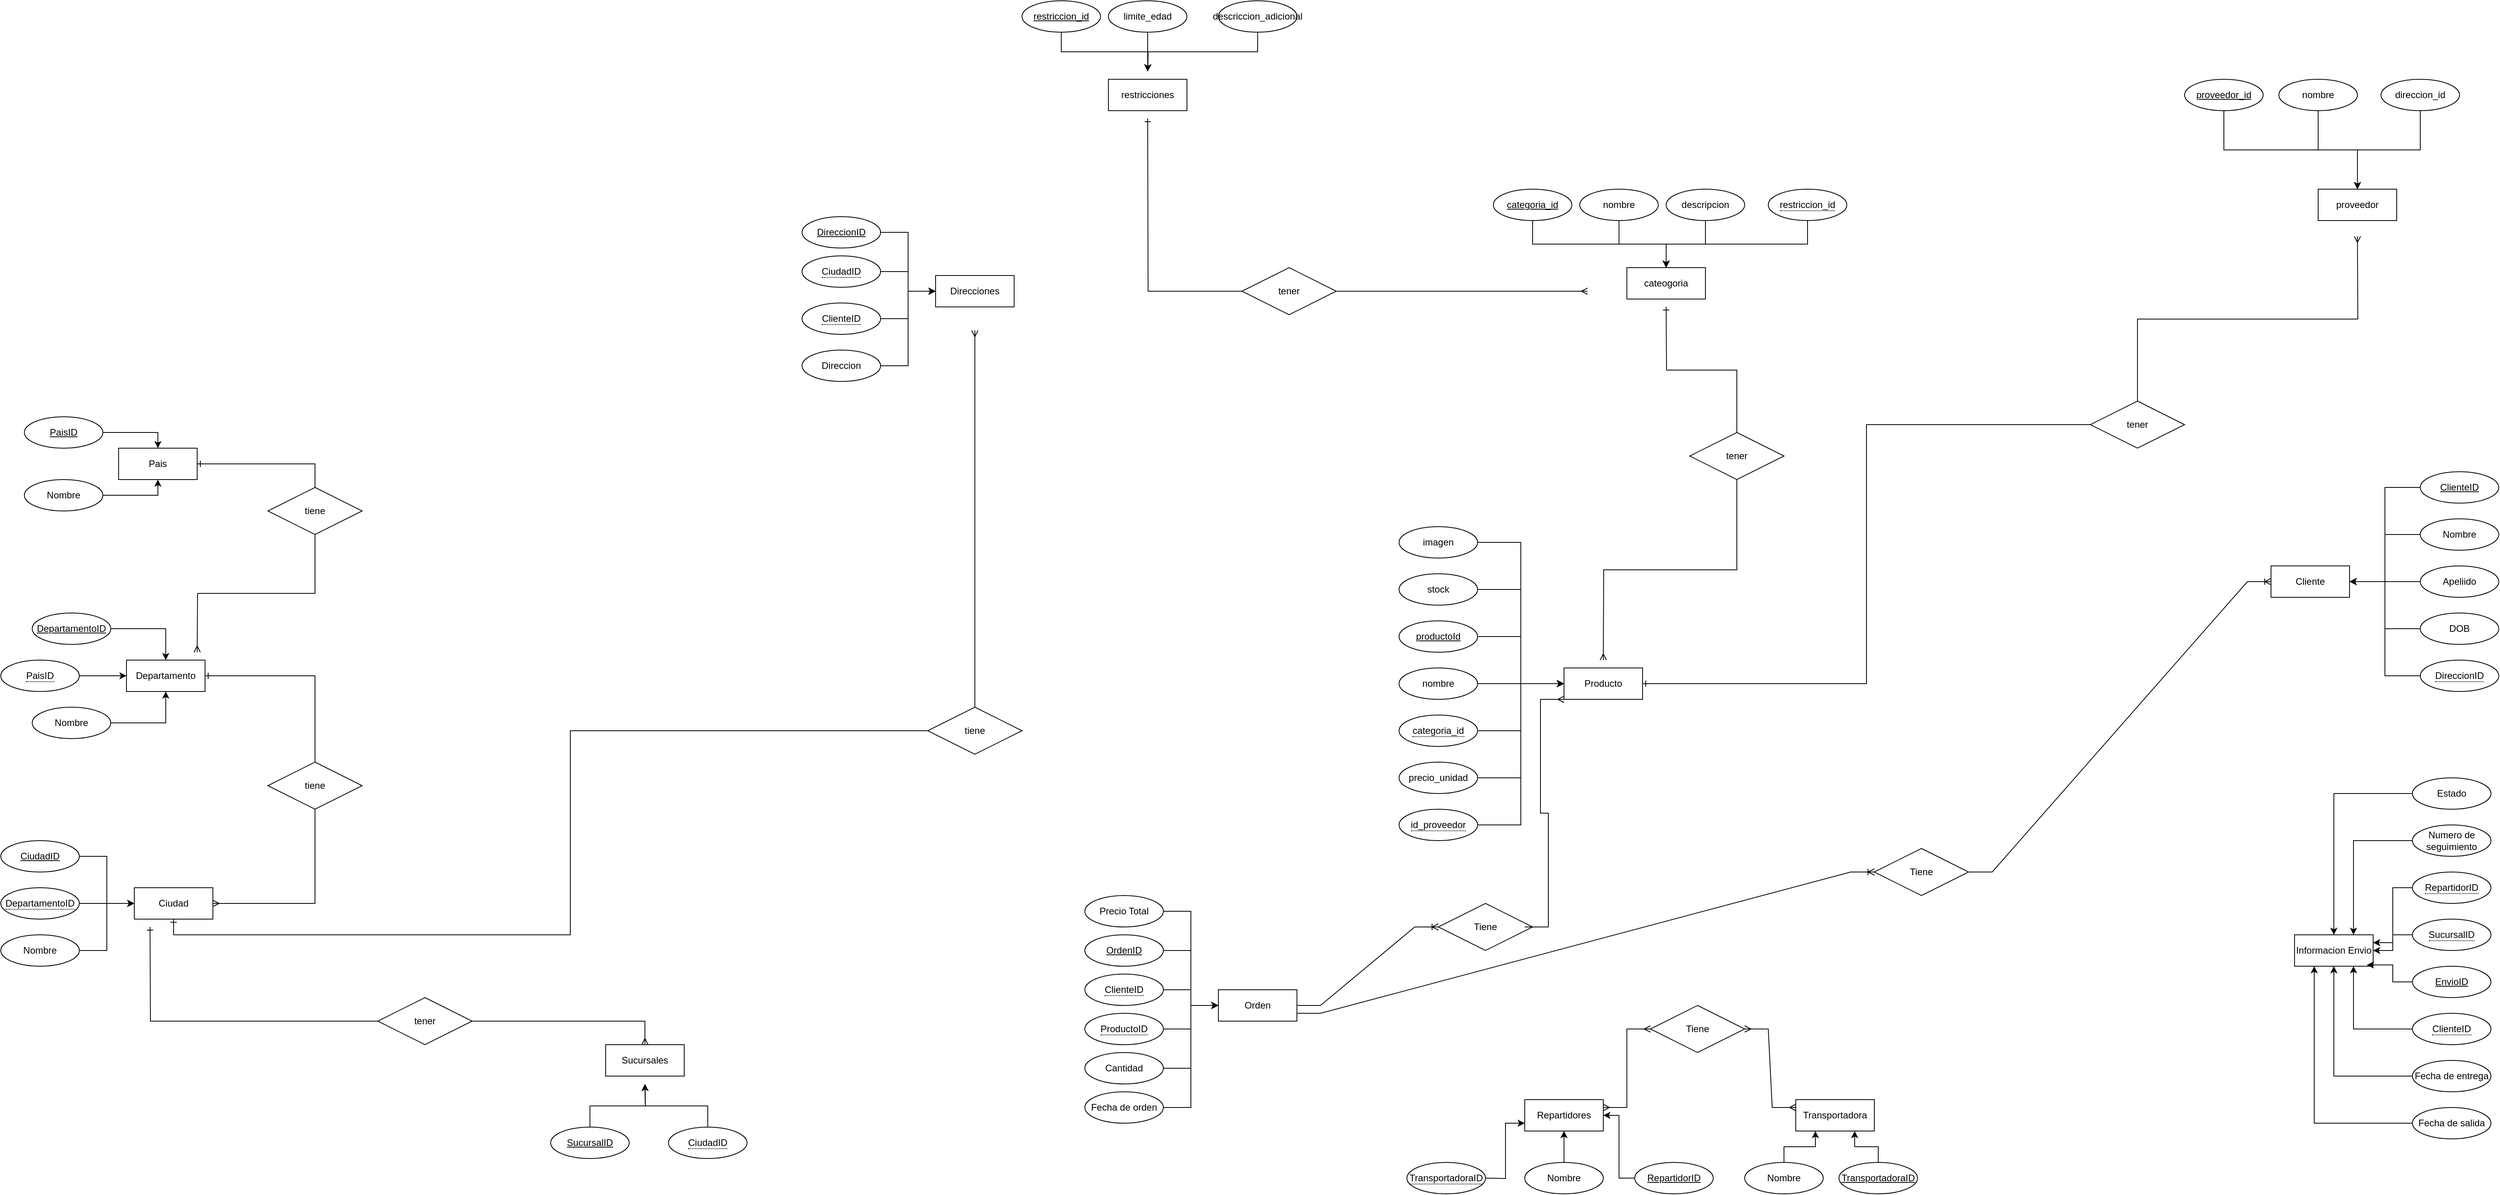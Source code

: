 <mxfile version="24.2.2" type="github">
  <diagram id="R2lEEEUBdFMjLlhIrx00" name="Page-1">
    <mxGraphModel dx="4554" dy="2238" grid="1" gridSize="10" guides="1" tooltips="1" connect="1" arrows="1" fold="1" page="1" pageScale="1" pageWidth="850" pageHeight="1100" math="0" shadow="0" extFonts="Permanent Marker^https://fonts.googleapis.com/css?family=Permanent+Marker">
      <root>
        <mxCell id="0" />
        <mxCell id="1" parent="0" />
        <mxCell id="7TCsUlY0UWKUgK5hBim2-1" value="Producto" style="whiteSpace=wrap;html=1;align=center;" parent="1" vertex="1">
          <mxGeometry x="-70" y="310" width="100" height="40" as="geometry" />
        </mxCell>
        <mxCell id="7TCsUlY0UWKUgK5hBim2-13" style="edgeStyle=orthogonalEdgeStyle;rounded=0;orthogonalLoop=1;jettySize=auto;html=1;exitX=1;exitY=0.5;exitDx=0;exitDy=0;entryX=0;entryY=0.5;entryDx=0;entryDy=0;" parent="1" source="7TCsUlY0UWKUgK5hBim2-2" target="7TCsUlY0UWKUgK5hBim2-1" edge="1">
          <mxGeometry relative="1" as="geometry" />
        </mxCell>
        <mxCell id="V_IZpNN2CZy9b4twtYZi-1" value="Cliente" style="whiteSpace=wrap;html=1;align=center;" parent="1" vertex="1">
          <mxGeometry x="830" y="180" width="100" height="40" as="geometry" />
        </mxCell>
        <mxCell id="7TCsUlY0UWKUgK5hBim2-2" value="productoId" style="ellipse;whiteSpace=wrap;html=1;align=center;fontStyle=4;" parent="1" vertex="1">
          <mxGeometry x="-280" y="250" width="100" height="40" as="geometry" />
        </mxCell>
        <mxCell id="7TCsUlY0UWKUgK5hBim2-97" style="edgeStyle=orthogonalEdgeStyle;rounded=0;orthogonalLoop=1;jettySize=auto;html=1;exitX=0;exitY=0.5;exitDx=0;exitDy=0;entryX=1;entryY=0.5;entryDx=0;entryDy=0;" edge="1" parent="1" source="V_IZpNN2CZy9b4twtYZi-2" target="V_IZpNN2CZy9b4twtYZi-1">
          <mxGeometry relative="1" as="geometry" />
        </mxCell>
        <mxCell id="V_IZpNN2CZy9b4twtYZi-2" value="ClienteID" style="ellipse;whiteSpace=wrap;html=1;align=center;fontStyle=4;" parent="1" vertex="1">
          <mxGeometry x="1020" y="60" width="100" height="40" as="geometry" />
        </mxCell>
        <mxCell id="7TCsUlY0UWKUgK5hBim2-12" style="edgeStyle=orthogonalEdgeStyle;rounded=0;orthogonalLoop=1;jettySize=auto;html=1;exitX=1;exitY=0.5;exitDx=0;exitDy=0;entryX=0;entryY=0.5;entryDx=0;entryDy=0;" parent="1" source="7TCsUlY0UWKUgK5hBim2-3" target="7TCsUlY0UWKUgK5hBim2-1" edge="1">
          <mxGeometry relative="1" as="geometry" />
        </mxCell>
        <mxCell id="7TCsUlY0UWKUgK5hBim2-98" style="edgeStyle=orthogonalEdgeStyle;rounded=0;orthogonalLoop=1;jettySize=auto;html=1;exitX=0;exitY=0.5;exitDx=0;exitDy=0;entryX=1;entryY=0.5;entryDx=0;entryDy=0;" edge="1" parent="1" source="V_IZpNN2CZy9b4twtYZi-3" target="V_IZpNN2CZy9b4twtYZi-1">
          <mxGeometry relative="1" as="geometry" />
        </mxCell>
        <mxCell id="V_IZpNN2CZy9b4twtYZi-3" value="Nombre" style="ellipse;whiteSpace=wrap;html=1;align=center;" parent="1" vertex="1">
          <mxGeometry x="1020" y="120" width="100" height="40" as="geometry" />
        </mxCell>
        <mxCell id="7TCsUlY0UWKUgK5hBim2-3" value="nombre" style="ellipse;whiteSpace=wrap;html=1;align=center;" parent="1" vertex="1">
          <mxGeometry x="-280" y="310" width="100" height="40" as="geometry" />
        </mxCell>
        <mxCell id="7TCsUlY0UWKUgK5hBim2-99" style="edgeStyle=orthogonalEdgeStyle;rounded=0;orthogonalLoop=1;jettySize=auto;html=1;exitX=0;exitY=0.5;exitDx=0;exitDy=0;entryX=1;entryY=0.5;entryDx=0;entryDy=0;" edge="1" parent="1" source="V_IZpNN2CZy9b4twtYZi-4" target="V_IZpNN2CZy9b4twtYZi-1">
          <mxGeometry relative="1" as="geometry" />
        </mxCell>
        <mxCell id="V_IZpNN2CZy9b4twtYZi-4" value="Apeliido" style="ellipse;whiteSpace=wrap;html=1;align=center;" parent="1" vertex="1">
          <mxGeometry x="1020" y="180" width="100" height="40" as="geometry" />
        </mxCell>
        <mxCell id="7TCsUlY0UWKUgK5hBim2-14" style="edgeStyle=orthogonalEdgeStyle;rounded=0;orthogonalLoop=1;jettySize=auto;html=1;exitX=1;exitY=0.5;exitDx=0;exitDy=0;entryX=0;entryY=0.5;entryDx=0;entryDy=0;" parent="1" source="7TCsUlY0UWKUgK5hBim2-4" target="7TCsUlY0UWKUgK5hBim2-1" edge="1">
          <mxGeometry relative="1" as="geometry" />
        </mxCell>
        <mxCell id="7TCsUlY0UWKUgK5hBim2-100" style="edgeStyle=orthogonalEdgeStyle;rounded=0;orthogonalLoop=1;jettySize=auto;html=1;exitX=0;exitY=0.5;exitDx=0;exitDy=0;entryX=1;entryY=0.5;entryDx=0;entryDy=0;" edge="1" parent="1" source="V_IZpNN2CZy9b4twtYZi-5" target="V_IZpNN2CZy9b4twtYZi-1">
          <mxGeometry relative="1" as="geometry" />
        </mxCell>
        <mxCell id="V_IZpNN2CZy9b4twtYZi-5" value="DOB" style="ellipse;whiteSpace=wrap;html=1;align=center;" parent="1" vertex="1">
          <mxGeometry x="1020" y="240" width="100" height="40" as="geometry" />
        </mxCell>
        <mxCell id="7TCsUlY0UWKUgK5hBim2-4" value="stock" style="ellipse;whiteSpace=wrap;html=1;align=center;" parent="1" vertex="1">
          <mxGeometry x="-280" y="190" width="100" height="40" as="geometry" />
        </mxCell>
        <mxCell id="7TCsUlY0UWKUgK5hBim2-101" style="edgeStyle=orthogonalEdgeStyle;rounded=0;orthogonalLoop=1;jettySize=auto;html=1;exitX=0;exitY=0.5;exitDx=0;exitDy=0;entryX=1;entryY=0.5;entryDx=0;entryDy=0;" edge="1" parent="1" source="V_IZpNN2CZy9b4twtYZi-7" target="V_IZpNN2CZy9b4twtYZi-1">
          <mxGeometry relative="1" as="geometry" />
        </mxCell>
        <mxCell id="V_IZpNN2CZy9b4twtYZi-7" value="&lt;span style=&quot;border-bottom: 1px dotted&quot;&gt;DireccionID&lt;/span&gt;" style="ellipse;whiteSpace=wrap;html=1;align=center;" parent="1" vertex="1">
          <mxGeometry x="1020" y="300" width="100" height="40" as="geometry" />
        </mxCell>
        <mxCell id="7TCsUlY0UWKUgK5hBim2-15" style="edgeStyle=orthogonalEdgeStyle;rounded=0;orthogonalLoop=1;jettySize=auto;html=1;exitX=1;exitY=0.5;exitDx=0;exitDy=0;entryX=0;entryY=0.5;entryDx=0;entryDy=0;" parent="1" source="7TCsUlY0UWKUgK5hBim2-5" target="7TCsUlY0UWKUgK5hBim2-1" edge="1">
          <mxGeometry relative="1" as="geometry" />
        </mxCell>
        <mxCell id="7TCsUlY0UWKUgK5hBim2-5" value="imagen" style="ellipse;whiteSpace=wrap;html=1;align=center;" parent="1" vertex="1">
          <mxGeometry x="-280" y="130" width="100" height="40" as="geometry" />
        </mxCell>
        <mxCell id="7TCsUlY0UWKUgK5hBim2-11" style="edgeStyle=orthogonalEdgeStyle;rounded=0;orthogonalLoop=1;jettySize=auto;html=1;exitX=1;exitY=0.5;exitDx=0;exitDy=0;entryX=0;entryY=0.5;entryDx=0;entryDy=0;" parent="1" source="7TCsUlY0UWKUgK5hBim2-6" target="7TCsUlY0UWKUgK5hBim2-1" edge="1">
          <mxGeometry relative="1" as="geometry" />
        </mxCell>
        <mxCell id="7TCsUlY0UWKUgK5hBim2-6" value="&lt;span style=&quot;border-bottom: 1px dotted&quot;&gt;categoria_id&lt;/span&gt;" style="ellipse;whiteSpace=wrap;html=1;align=center;" parent="1" vertex="1">
          <mxGeometry x="-280" y="370" width="100" height="40" as="geometry" />
        </mxCell>
        <mxCell id="7TCsUlY0UWKUgK5hBim2-10" style="edgeStyle=orthogonalEdgeStyle;rounded=0;orthogonalLoop=1;jettySize=auto;html=1;exitX=1;exitY=0.5;exitDx=0;exitDy=0;entryX=0;entryY=0.5;entryDx=0;entryDy=0;" parent="1" source="7TCsUlY0UWKUgK5hBim2-7" target="7TCsUlY0UWKUgK5hBim2-1" edge="1">
          <mxGeometry relative="1" as="geometry" />
        </mxCell>
        <mxCell id="7TCsUlY0UWKUgK5hBim2-7" value="precio_unidad" style="ellipse;whiteSpace=wrap;html=1;align=center;" parent="1" vertex="1">
          <mxGeometry x="-280" y="430" width="100" height="40" as="geometry" />
        </mxCell>
        <mxCell id="7TCsUlY0UWKUgK5hBim2-9" style="edgeStyle=orthogonalEdgeStyle;rounded=0;orthogonalLoop=1;jettySize=auto;html=1;exitX=1;exitY=0.5;exitDx=0;exitDy=0;entryX=0;entryY=0.5;entryDx=0;entryDy=0;" parent="1" source="7TCsUlY0UWKUgK5hBim2-8" target="7TCsUlY0UWKUgK5hBim2-1" edge="1">
          <mxGeometry relative="1" as="geometry" />
        </mxCell>
        <mxCell id="7TCsUlY0UWKUgK5hBim2-8" value="&lt;span style=&quot;border-bottom: 1px dotted&quot;&gt;id_proveedor&lt;/span&gt;" style="ellipse;whiteSpace=wrap;html=1;align=center;" parent="1" vertex="1">
          <mxGeometry x="-280" y="490" width="100" height="40" as="geometry" />
        </mxCell>
        <mxCell id="7TCsUlY0UWKUgK5hBim2-16" value="cateogoria" style="whiteSpace=wrap;html=1;align=center;" parent="1" vertex="1">
          <mxGeometry x="10" y="-200" width="100" height="40" as="geometry" />
        </mxCell>
        <mxCell id="7TCsUlY0UWKUgK5hBim2-27" style="edgeStyle=orthogonalEdgeStyle;rounded=0;orthogonalLoop=1;jettySize=auto;html=1;exitX=0.5;exitY=1;exitDx=0;exitDy=0;entryX=0.5;entryY=0;entryDx=0;entryDy=0;" parent="1" source="7TCsUlY0UWKUgK5hBim2-18" target="7TCsUlY0UWKUgK5hBim2-16" edge="1">
          <mxGeometry relative="1" as="geometry" />
        </mxCell>
        <mxCell id="7TCsUlY0UWKUgK5hBim2-18" value="nombre" style="ellipse;whiteSpace=wrap;html=1;align=center;" parent="1" vertex="1">
          <mxGeometry x="-50" y="-300" width="100" height="40" as="geometry" />
        </mxCell>
        <mxCell id="7TCsUlY0UWKUgK5hBim2-28" style="edgeStyle=orthogonalEdgeStyle;rounded=0;orthogonalLoop=1;jettySize=auto;html=1;exitX=0.5;exitY=1;exitDx=0;exitDy=0;entryX=0.5;entryY=0;entryDx=0;entryDy=0;" parent="1" source="7TCsUlY0UWKUgK5hBim2-19" target="7TCsUlY0UWKUgK5hBim2-16" edge="1">
          <mxGeometry relative="1" as="geometry" />
        </mxCell>
        <mxCell id="7TCsUlY0UWKUgK5hBim2-19" value="categoria_id" style="ellipse;whiteSpace=wrap;html=1;align=center;fontStyle=4;" parent="1" vertex="1">
          <mxGeometry x="-160" y="-300" width="100" height="40" as="geometry" />
        </mxCell>
        <mxCell id="7TCsUlY0UWKUgK5hBim2-26" style="edgeStyle=orthogonalEdgeStyle;rounded=0;orthogonalLoop=1;jettySize=auto;html=1;exitX=0.5;exitY=1;exitDx=0;exitDy=0;entryX=0.5;entryY=0;entryDx=0;entryDy=0;" parent="1" source="7TCsUlY0UWKUgK5hBim2-21" target="7TCsUlY0UWKUgK5hBim2-16" edge="1">
          <mxGeometry relative="1" as="geometry" />
        </mxCell>
        <mxCell id="7TCsUlY0UWKUgK5hBim2-21" value="descripcion" style="ellipse;whiteSpace=wrap;html=1;align=center;" parent="1" vertex="1">
          <mxGeometry x="60" y="-300" width="100" height="40" as="geometry" />
        </mxCell>
        <mxCell id="7TCsUlY0UWKUgK5hBim2-25" style="edgeStyle=orthogonalEdgeStyle;rounded=0;orthogonalLoop=1;jettySize=auto;html=1;exitX=0.5;exitY=1;exitDx=0;exitDy=0;entryX=0.5;entryY=0;entryDx=0;entryDy=0;" parent="1" source="7TCsUlY0UWKUgK5hBim2-24" target="7TCsUlY0UWKUgK5hBim2-16" edge="1">
          <mxGeometry relative="1" as="geometry" />
        </mxCell>
        <mxCell id="7TCsUlY0UWKUgK5hBim2-24" value="&lt;span style=&quot;border-bottom: 1px dotted&quot;&gt;restriccion_id&lt;/span&gt;" style="ellipse;whiteSpace=wrap;html=1;align=center;" parent="1" vertex="1">
          <mxGeometry x="190" y="-300" width="100" height="40" as="geometry" />
        </mxCell>
        <mxCell id="7TCsUlY0UWKUgK5hBim2-30" style="edgeStyle=orthogonalEdgeStyle;rounded=0;orthogonalLoop=1;jettySize=auto;html=1;exitX=0.5;exitY=1;exitDx=0;exitDy=0;endArrow=ERmany;endFill=0;" parent="1" source="7TCsUlY0UWKUgK5hBim2-29" edge="1">
          <mxGeometry relative="1" as="geometry">
            <mxPoint x="-20" y="300" as="targetPoint" />
          </mxGeometry>
        </mxCell>
        <mxCell id="7TCsUlY0UWKUgK5hBim2-31" style="edgeStyle=orthogonalEdgeStyle;rounded=0;orthogonalLoop=1;jettySize=auto;html=1;exitX=0.5;exitY=0;exitDx=0;exitDy=0;endArrow=ERone;endFill=0;" parent="1" source="7TCsUlY0UWKUgK5hBim2-29" edge="1">
          <mxGeometry relative="1" as="geometry">
            <mxPoint x="60" y="-150" as="targetPoint" />
          </mxGeometry>
        </mxCell>
        <mxCell id="7TCsUlY0UWKUgK5hBim2-29" value="tener" style="shape=rhombus;perimeter=rhombusPerimeter;whiteSpace=wrap;html=1;align=center;" parent="1" vertex="1">
          <mxGeometry x="90" y="10" width="120" height="60" as="geometry" />
        </mxCell>
        <mxCell id="f4wOuDZP4i-04FLXdV7_-1" value="Informacion Envio" style="whiteSpace=wrap;html=1;align=center;" parent="1" vertex="1">
          <mxGeometry x="860" y="650" width="100" height="40" as="geometry" />
        </mxCell>
        <mxCell id="f4wOuDZP4i-04FLXdV7_-2" value="EnvioID" style="ellipse;whiteSpace=wrap;html=1;align=center;fontStyle=4;" parent="1" vertex="1">
          <mxGeometry x="1010" y="690" width="100" height="40" as="geometry" />
        </mxCell>
        <mxCell id="HOgN10SsS_zhc4yn9moy-32" style="edgeStyle=orthogonalEdgeStyle;rounded=0;orthogonalLoop=1;jettySize=auto;html=1;entryX=0.5;entryY=1;entryDx=0;entryDy=0;" parent="1" source="f4wOuDZP4i-04FLXdV7_-5" target="f4wOuDZP4i-04FLXdV7_-1" edge="1">
          <mxGeometry relative="1" as="geometry">
            <mxPoint x="910" y="700" as="targetPoint" />
          </mxGeometry>
        </mxCell>
        <mxCell id="f4wOuDZP4i-04FLXdV7_-5" value="Fecha de entrega" style="ellipse;whiteSpace=wrap;html=1;align=center;" parent="1" vertex="1">
          <mxGeometry x="1010" y="810" width="100" height="40" as="geometry" />
        </mxCell>
        <mxCell id="HOgN10SsS_zhc4yn9moy-29" style="edgeStyle=orthogonalEdgeStyle;rounded=0;orthogonalLoop=1;jettySize=auto;html=1;" parent="1" source="f4wOuDZP4i-04FLXdV7_-6" target="f4wOuDZP4i-04FLXdV7_-1" edge="1">
          <mxGeometry relative="1" as="geometry" />
        </mxCell>
        <mxCell id="f4wOuDZP4i-04FLXdV7_-6" value="&lt;span style=&quot;border-bottom: 1px dotted&quot;&gt;SucursalID&lt;/span&gt;" style="ellipse;whiteSpace=wrap;html=1;align=center;" parent="1" vertex="1">
          <mxGeometry x="1010" y="630" width="100" height="40" as="geometry" />
        </mxCell>
        <mxCell id="HOgN10SsS_zhc4yn9moy-28" style="edgeStyle=orthogonalEdgeStyle;rounded=0;orthogonalLoop=1;jettySize=auto;html=1;entryX=1;entryY=0.25;entryDx=0;entryDy=0;" parent="1" source="f4wOuDZP4i-04FLXdV7_-7" target="f4wOuDZP4i-04FLXdV7_-1" edge="1">
          <mxGeometry relative="1" as="geometry" />
        </mxCell>
        <mxCell id="f4wOuDZP4i-04FLXdV7_-7" value="&lt;span style=&quot;border-bottom: 1px dotted&quot;&gt;RepartidorID&lt;/span&gt;" style="ellipse;whiteSpace=wrap;html=1;align=center;" parent="1" vertex="1">
          <mxGeometry x="1010" y="570" width="100" height="40" as="geometry" />
        </mxCell>
        <mxCell id="HOgN10SsS_zhc4yn9moy-31" style="edgeStyle=orthogonalEdgeStyle;rounded=0;orthogonalLoop=1;jettySize=auto;html=1;entryX=0.75;entryY=1;entryDx=0;entryDy=0;" parent="1" source="f4wOuDZP4i-04FLXdV7_-8" target="f4wOuDZP4i-04FLXdV7_-1" edge="1">
          <mxGeometry relative="1" as="geometry">
            <mxPoint x="930" y="710" as="targetPoint" />
          </mxGeometry>
        </mxCell>
        <mxCell id="f4wOuDZP4i-04FLXdV7_-8" value="&lt;span style=&quot;border-bottom: 1px dotted&quot;&gt;ClienteID&lt;/span&gt;" style="ellipse;whiteSpace=wrap;html=1;align=center;" parent="1" vertex="1">
          <mxGeometry x="1010" y="750" width="100" height="40" as="geometry" />
        </mxCell>
        <mxCell id="HOgN10SsS_zhc4yn9moy-33" style="edgeStyle=orthogonalEdgeStyle;rounded=0;orthogonalLoop=1;jettySize=auto;html=1;entryX=0.25;entryY=1;entryDx=0;entryDy=0;" parent="1" source="f4wOuDZP4i-04FLXdV7_-9" target="f4wOuDZP4i-04FLXdV7_-1" edge="1">
          <mxGeometry relative="1" as="geometry" />
        </mxCell>
        <mxCell id="f4wOuDZP4i-04FLXdV7_-9" value="Fecha de salida" style="ellipse;whiteSpace=wrap;html=1;align=center;" parent="1" vertex="1">
          <mxGeometry x="1010" y="870" width="100" height="40" as="geometry" />
        </mxCell>
        <mxCell id="HOgN10SsS_zhc4yn9moy-27" style="edgeStyle=orthogonalEdgeStyle;rounded=0;orthogonalLoop=1;jettySize=auto;html=1;entryX=0.75;entryY=0;entryDx=0;entryDy=0;" parent="1" source="f4wOuDZP4i-04FLXdV7_-10" target="f4wOuDZP4i-04FLXdV7_-1" edge="1">
          <mxGeometry relative="1" as="geometry" />
        </mxCell>
        <mxCell id="f4wOuDZP4i-04FLXdV7_-10" value="Numero de seguimiento" style="ellipse;whiteSpace=wrap;html=1;align=center;" parent="1" vertex="1">
          <mxGeometry x="1010" y="510" width="100" height="40" as="geometry" />
        </mxCell>
        <mxCell id="HOgN10SsS_zhc4yn9moy-25" style="edgeStyle=orthogonalEdgeStyle;rounded=0;orthogonalLoop=1;jettySize=auto;html=1;entryX=0.5;entryY=0;entryDx=0;entryDy=0;" parent="1" source="f4wOuDZP4i-04FLXdV7_-11" target="f4wOuDZP4i-04FLXdV7_-1" edge="1">
          <mxGeometry relative="1" as="geometry" />
        </mxCell>
        <mxCell id="f4wOuDZP4i-04FLXdV7_-11" value="Estado" style="ellipse;whiteSpace=wrap;html=1;align=center;" parent="1" vertex="1">
          <mxGeometry x="1010" y="450" width="100" height="40" as="geometry" />
        </mxCell>
        <mxCell id="7TCsUlY0UWKUgK5hBim2-42" style="edgeStyle=orthogonalEdgeStyle;rounded=0;orthogonalLoop=1;jettySize=auto;html=1;exitX=0.5;exitY=0;exitDx=0;exitDy=0;endArrow=ERmany;endFill=0;" parent="1" source="7TCsUlY0UWKUgK5hBim2-41" edge="1">
          <mxGeometry relative="1" as="geometry">
            <mxPoint x="940" y="-240" as="targetPoint" />
          </mxGeometry>
        </mxCell>
        <mxCell id="HOgN10SsS_zhc4yn9moy-1" value="Repartidores" style="whiteSpace=wrap;html=1;align=center;" parent="1" vertex="1">
          <mxGeometry x="-120" y="860" width="100" height="40" as="geometry" />
        </mxCell>
        <mxCell id="HOgN10SsS_zhc4yn9moy-22" style="edgeStyle=orthogonalEdgeStyle;rounded=0;orthogonalLoop=1;jettySize=auto;html=1;entryX=0;entryY=0.75;entryDx=0;entryDy=0;" parent="1" target="HOgN10SsS_zhc4yn9moy-1" edge="1">
          <mxGeometry relative="1" as="geometry">
            <mxPoint x="-170" y="960" as="sourcePoint" />
          </mxGeometry>
        </mxCell>
        <mxCell id="7TCsUlY0UWKUgK5hBim2-45" style="edgeStyle=orthogonalEdgeStyle;rounded=0;orthogonalLoop=1;jettySize=auto;html=1;exitX=0;exitY=0.5;exitDx=0;exitDy=0;entryX=1;entryY=0.5;entryDx=0;entryDy=0;endArrow=ERone;endFill=0;" parent="1" source="7TCsUlY0UWKUgK5hBim2-41" target="7TCsUlY0UWKUgK5hBim2-1" edge="1">
          <mxGeometry relative="1" as="geometry" />
        </mxCell>
        <mxCell id="HOgN10SsS_zhc4yn9moy-2" value="&lt;span style=&quot;border-bottom: 1px dotted&quot;&gt;TransportadoraID&lt;/span&gt;" style="ellipse;whiteSpace=wrap;html=1;align=center;" parent="1" vertex="1">
          <mxGeometry x="-270" y="940" width="100" height="40" as="geometry" />
        </mxCell>
        <mxCell id="HOgN10SsS_zhc4yn9moy-23" style="edgeStyle=orthogonalEdgeStyle;rounded=0;orthogonalLoop=1;jettySize=auto;html=1;entryX=1;entryY=0.5;entryDx=0;entryDy=0;" parent="1" source="HOgN10SsS_zhc4yn9moy-3" target="HOgN10SsS_zhc4yn9moy-1" edge="1">
          <mxGeometry relative="1" as="geometry" />
        </mxCell>
        <mxCell id="7TCsUlY0UWKUgK5hBim2-41" value="tener" style="shape=rhombus;perimeter=rhombusPerimeter;whiteSpace=wrap;html=1;align=center;" parent="1" vertex="1">
          <mxGeometry x="600" y="-30" width="120" height="60" as="geometry" />
        </mxCell>
        <mxCell id="HOgN10SsS_zhc4yn9moy-3" value="RepartidorID" style="ellipse;whiteSpace=wrap;html=1;align=center;fontStyle=4;" parent="1" vertex="1">
          <mxGeometry x="20" y="940" width="100" height="40" as="geometry" />
        </mxCell>
        <mxCell id="HOgN10SsS_zhc4yn9moy-18" style="edgeStyle=orthogonalEdgeStyle;rounded=0;orthogonalLoop=1;jettySize=auto;html=1;entryX=0.5;entryY=1;entryDx=0;entryDy=0;" parent="1" source="HOgN10SsS_zhc4yn9moy-4" target="HOgN10SsS_zhc4yn9moy-1" edge="1">
          <mxGeometry relative="1" as="geometry" />
        </mxCell>
        <mxCell id="HOgN10SsS_zhc4yn9moy-4" value="Nombre" style="ellipse;whiteSpace=wrap;html=1;align=center;" parent="1" vertex="1">
          <mxGeometry x="-120" y="940" width="100" height="40" as="geometry" />
        </mxCell>
        <mxCell id="HOgN10SsS_zhc4yn9moy-5" value="Transportadora" style="whiteSpace=wrap;html=1;align=center;" parent="1" vertex="1">
          <mxGeometry x="225" y="860" width="100" height="40" as="geometry" />
        </mxCell>
        <mxCell id="HOgN10SsS_zhc4yn9moy-10" style="edgeStyle=orthogonalEdgeStyle;rounded=0;orthogonalLoop=1;jettySize=auto;html=1;entryX=0.75;entryY=1;entryDx=0;entryDy=0;" parent="1" source="HOgN10SsS_zhc4yn9moy-6" target="HOgN10SsS_zhc4yn9moy-5" edge="1">
          <mxGeometry relative="1" as="geometry" />
        </mxCell>
        <mxCell id="HOgN10SsS_zhc4yn9moy-6" value="TransportadoraID" style="ellipse;whiteSpace=wrap;html=1;align=center;fontStyle=4;" parent="1" vertex="1">
          <mxGeometry x="280" y="940" width="100" height="40" as="geometry" />
        </mxCell>
        <mxCell id="HOgN10SsS_zhc4yn9moy-9" style="edgeStyle=orthogonalEdgeStyle;rounded=0;orthogonalLoop=1;jettySize=auto;html=1;entryX=0.25;entryY=1;entryDx=0;entryDy=0;" parent="1" source="HOgN10SsS_zhc4yn9moy-8" target="HOgN10SsS_zhc4yn9moy-5" edge="1">
          <mxGeometry relative="1" as="geometry" />
        </mxCell>
        <mxCell id="HOgN10SsS_zhc4yn9moy-8" value="Nombre" style="ellipse;whiteSpace=wrap;html=1;align=center;" parent="1" vertex="1">
          <mxGeometry x="160" y="940" width="100" height="40" as="geometry" />
        </mxCell>
        <mxCell id="HOgN10SsS_zhc4yn9moy-11" value="Sucursales" style="whiteSpace=wrap;html=1;align=center;" parent="1" vertex="1">
          <mxGeometry x="-1290" y="790" width="100" height="40" as="geometry" />
        </mxCell>
        <mxCell id="7TCsUlY0UWKUgK5hBim2-85" style="edgeStyle=orthogonalEdgeStyle;rounded=0;orthogonalLoop=1;jettySize=auto;html=1;exitX=0.5;exitY=0;exitDx=0;exitDy=0;" parent="1" source="HOgN10SsS_zhc4yn9moy-12" edge="1">
          <mxGeometry relative="1" as="geometry">
            <mxPoint x="-1240" y="840" as="targetPoint" />
          </mxGeometry>
        </mxCell>
        <mxCell id="HOgN10SsS_zhc4yn9moy-12" value="SucursalID" style="ellipse;whiteSpace=wrap;html=1;align=center;fontStyle=4;" parent="1" vertex="1">
          <mxGeometry x="-1360" y="895" width="100" height="40" as="geometry" />
        </mxCell>
        <mxCell id="7TCsUlY0UWKUgK5hBim2-86" style="edgeStyle=orthogonalEdgeStyle;rounded=0;orthogonalLoop=1;jettySize=auto;html=1;exitX=0.5;exitY=0;exitDx=0;exitDy=0;" parent="1" source="HOgN10SsS_zhc4yn9moy-14" edge="1">
          <mxGeometry relative="1" as="geometry">
            <mxPoint x="-1240" y="840" as="targetPoint" />
          </mxGeometry>
        </mxCell>
        <mxCell id="HOgN10SsS_zhc4yn9moy-14" value="&lt;span style=&quot;border-bottom: 1px dotted&quot;&gt;CiudadID&lt;/span&gt;" style="ellipse;whiteSpace=wrap;html=1;align=center;" parent="1" vertex="1">
          <mxGeometry x="-1210" y="895" width="100" height="40" as="geometry" />
        </mxCell>
        <mxCell id="HOgN10SsS_zhc4yn9moy-24" style="edgeStyle=orthogonalEdgeStyle;rounded=0;orthogonalLoop=1;jettySize=auto;html=1;exitX=0.5;exitY=1;exitDx=0;exitDy=0;" parent="1" source="f4wOuDZP4i-04FLXdV7_-7" target="f4wOuDZP4i-04FLXdV7_-7" edge="1">
          <mxGeometry relative="1" as="geometry" />
        </mxCell>
        <mxCell id="7TCsUlY0UWKUgK5hBim2-37" style="edgeStyle=orthogonalEdgeStyle;rounded=0;orthogonalLoop=1;jettySize=auto;html=1;exitX=0.5;exitY=1;exitDx=0;exitDy=0;entryX=0.5;entryY=0;entryDx=0;entryDy=0;" parent="1" edge="1">
          <mxGeometry relative="1" as="geometry" />
        </mxCell>
        <mxCell id="HOgN10SsS_zhc4yn9moy-30" style="edgeStyle=orthogonalEdgeStyle;rounded=0;orthogonalLoop=1;jettySize=auto;html=1;entryX=0.919;entryY=0.961;entryDx=0;entryDy=0;entryPerimeter=0;" parent="1" source="f4wOuDZP4i-04FLXdV7_-2" target="f4wOuDZP4i-04FLXdV7_-1" edge="1">
          <mxGeometry relative="1" as="geometry" />
        </mxCell>
        <mxCell id="7TCsUlY0UWKUgK5hBim2-40" style="edgeStyle=orthogonalEdgeStyle;rounded=0;orthogonalLoop=1;jettySize=auto;html=1;exitX=0.5;exitY=1;exitDx=0;exitDy=0;" parent="1" edge="1">
          <mxGeometry relative="1" as="geometry" />
        </mxCell>
        <mxCell id="7TCsUlY0UWKUgK5hBim2-39" style="edgeStyle=orthogonalEdgeStyle;rounded=0;orthogonalLoop=1;jettySize=auto;html=1;exitX=0.5;exitY=1;exitDx=0;exitDy=0;entryX=0.5;entryY=0;entryDx=0;entryDy=0;" parent="1" edge="1">
          <mxGeometry relative="1" as="geometry" />
        </mxCell>
        <mxCell id="7TCsUlY0UWKUgK5hBim2-38" style="edgeStyle=orthogonalEdgeStyle;rounded=0;orthogonalLoop=1;jettySize=auto;html=1;exitX=0.5;exitY=1;exitDx=0;exitDy=0;" parent="1" edge="1">
          <mxGeometry relative="1" as="geometry">
            <mxPoint x="940" y="-310" as="targetPoint" />
          </mxGeometry>
        </mxCell>
        <mxCell id="7TCsUlY0UWKUgK5hBim2-53" style="edgeStyle=orthogonalEdgeStyle;rounded=0;orthogonalLoop=1;jettySize=auto;html=1;exitX=0.5;exitY=1;exitDx=0;exitDy=0;entryX=0.5;entryY=0;entryDx=0;entryDy=0;" parent="1" source="7TCsUlY0UWKUgK5hBim2-47" target="7TCsUlY0UWKUgK5hBim2-48" edge="1">
          <mxGeometry relative="1" as="geometry" />
        </mxCell>
        <mxCell id="HOgN10SsS_zhc4yn9moy-41" value="Orden" style="whiteSpace=wrap;html=1;align=center;" parent="1" vertex="1">
          <mxGeometry x="-510" y="720" width="100" height="40" as="geometry" />
        </mxCell>
        <mxCell id="7TCsUlY0UWKUgK5hBim2-47" value="nombre" style="ellipse;whiteSpace=wrap;html=1;align=center;" parent="1" vertex="1">
          <mxGeometry x="840" y="-440" width="100" height="40" as="geometry" />
        </mxCell>
        <mxCell id="7TCsUlY0UWKUgK5hBim2-48" value="proveedor" style="whiteSpace=wrap;html=1;align=center;" parent="1" vertex="1">
          <mxGeometry x="890" y="-300" width="100" height="40" as="geometry" />
        </mxCell>
        <mxCell id="7TCsUlY0UWKUgK5hBim2-92" style="edgeStyle=orthogonalEdgeStyle;rounded=0;orthogonalLoop=1;jettySize=auto;html=1;exitX=1;exitY=0.5;exitDx=0;exitDy=0;entryX=0;entryY=0.5;entryDx=0;entryDy=0;" edge="1" parent="1" source="HOgN10SsS_zhc4yn9moy-42" target="HOgN10SsS_zhc4yn9moy-41">
          <mxGeometry relative="1" as="geometry" />
        </mxCell>
        <mxCell id="HOgN10SsS_zhc4yn9moy-42" value="OrdenID" style="ellipse;whiteSpace=wrap;html=1;align=center;fontStyle=4;" parent="1" vertex="1">
          <mxGeometry x="-680" y="650" width="100" height="40" as="geometry" />
        </mxCell>
        <mxCell id="7TCsUlY0UWKUgK5hBim2-52" style="edgeStyle=orthogonalEdgeStyle;rounded=0;orthogonalLoop=1;jettySize=auto;html=1;exitX=0.5;exitY=1;exitDx=0;exitDy=0;entryX=0.5;entryY=0;entryDx=0;entryDy=0;" parent="1" source="7TCsUlY0UWKUgK5hBim2-49" target="7TCsUlY0UWKUgK5hBim2-48" edge="1">
          <mxGeometry relative="1" as="geometry" />
        </mxCell>
        <mxCell id="7TCsUlY0UWKUgK5hBim2-49" value="proveedor_id" style="ellipse;whiteSpace=wrap;html=1;align=center;fontStyle=4;" parent="1" vertex="1">
          <mxGeometry x="720" y="-440" width="100" height="40" as="geometry" />
        </mxCell>
        <mxCell id="7TCsUlY0UWKUgK5hBim2-93" style="edgeStyle=orthogonalEdgeStyle;rounded=0;orthogonalLoop=1;jettySize=auto;html=1;exitX=1;exitY=0.5;exitDx=0;exitDy=0;entryX=0;entryY=0.5;entryDx=0;entryDy=0;" edge="1" parent="1" source="HOgN10SsS_zhc4yn9moy-44" target="HOgN10SsS_zhc4yn9moy-41">
          <mxGeometry relative="1" as="geometry" />
        </mxCell>
        <mxCell id="HOgN10SsS_zhc4yn9moy-44" value="&lt;span style=&quot;border-bottom: 1px dotted&quot;&gt;ClienteID&lt;/span&gt;" style="ellipse;whiteSpace=wrap;html=1;align=center;" parent="1" vertex="1">
          <mxGeometry x="-680" y="700" width="100" height="40" as="geometry" />
        </mxCell>
        <mxCell id="7TCsUlY0UWKUgK5hBim2-94" style="edgeStyle=orthogonalEdgeStyle;rounded=0;orthogonalLoop=1;jettySize=auto;html=1;exitX=1;exitY=0.5;exitDx=0;exitDy=0;entryX=0;entryY=0.5;entryDx=0;entryDy=0;" edge="1" parent="1" source="HOgN10SsS_zhc4yn9moy-45" target="HOgN10SsS_zhc4yn9moy-41">
          <mxGeometry relative="1" as="geometry" />
        </mxCell>
        <mxCell id="HOgN10SsS_zhc4yn9moy-45" value="&lt;span style=&quot;border-bottom: 1px dotted&quot;&gt;ProductoID&lt;/span&gt;" style="ellipse;whiteSpace=wrap;html=1;align=center;" parent="1" vertex="1">
          <mxGeometry x="-680" y="750" width="100" height="40" as="geometry" />
        </mxCell>
        <mxCell id="7TCsUlY0UWKUgK5hBim2-55" style="edgeStyle=orthogonalEdgeStyle;rounded=0;orthogonalLoop=1;jettySize=auto;html=1;exitX=0.5;exitY=1;exitDx=0;exitDy=0;" parent="1" source="7TCsUlY0UWKUgK5hBim2-51" target="7TCsUlY0UWKUgK5hBim2-48" edge="1">
          <mxGeometry relative="1" as="geometry" />
        </mxCell>
        <mxCell id="HOgN10SsS_zhc4yn9moy-46" style="edgeStyle=orthogonalEdgeStyle;rounded=0;orthogonalLoop=1;jettySize=auto;html=1;exitX=0.5;exitY=1;exitDx=0;exitDy=0;" parent="1" source="HOgN10SsS_zhc4yn9moy-45" target="HOgN10SsS_zhc4yn9moy-45" edge="1">
          <mxGeometry relative="1" as="geometry" />
        </mxCell>
        <mxCell id="7TCsUlY0UWKUgK5hBim2-51" value="direccion_id" style="ellipse;whiteSpace=wrap;html=1;align=center;" parent="1" vertex="1">
          <mxGeometry x="970" y="-440" width="100" height="40" as="geometry" />
        </mxCell>
        <mxCell id="7TCsUlY0UWKUgK5hBim2-95" style="edgeStyle=orthogonalEdgeStyle;rounded=0;orthogonalLoop=1;jettySize=auto;html=1;exitX=1;exitY=0.5;exitDx=0;exitDy=0;entryX=0;entryY=0.5;entryDx=0;entryDy=0;" edge="1" parent="1" source="HOgN10SsS_zhc4yn9moy-47" target="HOgN10SsS_zhc4yn9moy-41">
          <mxGeometry relative="1" as="geometry" />
        </mxCell>
        <mxCell id="HOgN10SsS_zhc4yn9moy-47" value="Cantidad" style="ellipse;whiteSpace=wrap;html=1;align=center;" parent="1" vertex="1">
          <mxGeometry x="-680" y="800" width="100" height="40" as="geometry" />
        </mxCell>
        <mxCell id="HOgN10SsS_zhc4yn9moy-48" style="edgeStyle=orthogonalEdgeStyle;rounded=0;orthogonalLoop=1;jettySize=auto;html=1;exitX=0.5;exitY=1;exitDx=0;exitDy=0;" parent="1" source="HOgN10SsS_zhc4yn9moy-45" target="HOgN10SsS_zhc4yn9moy-45" edge="1">
          <mxGeometry relative="1" as="geometry" />
        </mxCell>
        <mxCell id="7TCsUlY0UWKUgK5hBim2-91" style="edgeStyle=orthogonalEdgeStyle;rounded=0;orthogonalLoop=1;jettySize=auto;html=1;exitX=1;exitY=0.5;exitDx=0;exitDy=0;entryX=0;entryY=0.5;entryDx=0;entryDy=0;" edge="1" parent="1" source="HOgN10SsS_zhc4yn9moy-49" target="HOgN10SsS_zhc4yn9moy-41">
          <mxGeometry relative="1" as="geometry" />
        </mxCell>
        <mxCell id="HOgN10SsS_zhc4yn9moy-49" value="Precio Total" style="ellipse;whiteSpace=wrap;html=1;align=center;" parent="1" vertex="1">
          <mxGeometry x="-680" y="600" width="100" height="40" as="geometry" />
        </mxCell>
        <mxCell id="7TCsUlY0UWKUgK5hBim2-96" style="edgeStyle=orthogonalEdgeStyle;rounded=0;orthogonalLoop=1;jettySize=auto;html=1;exitX=1;exitY=0.5;exitDx=0;exitDy=0;entryX=0;entryY=0.5;entryDx=0;entryDy=0;" edge="1" parent="1" source="HOgN10SsS_zhc4yn9moy-50" target="HOgN10SsS_zhc4yn9moy-41">
          <mxGeometry relative="1" as="geometry" />
        </mxCell>
        <mxCell id="HOgN10SsS_zhc4yn9moy-50" value="Fecha de orden" style="ellipse;whiteSpace=wrap;html=1;align=center;" parent="1" vertex="1">
          <mxGeometry x="-680" y="850" width="100" height="40" as="geometry" />
        </mxCell>
        <mxCell id="7TCsUlY0UWKUgK5hBim2-56" value="restricciones" style="whiteSpace=wrap;html=1;align=center;" parent="1" vertex="1">
          <mxGeometry x="-650" y="-440" width="100" height="40" as="geometry" />
        </mxCell>
        <mxCell id="HOgN10SsS_zhc4yn9moy-57" value="Direcciones" style="whiteSpace=wrap;html=1;align=center;" parent="1" vertex="1">
          <mxGeometry x="-870" y="-190" width="100" height="40" as="geometry" />
        </mxCell>
        <mxCell id="7TCsUlY0UWKUgK5hBim2-61" style="edgeStyle=orthogonalEdgeStyle;rounded=0;orthogonalLoop=1;jettySize=auto;html=1;exitX=0.5;exitY=1;exitDx=0;exitDy=0;entryX=0.5;entryY=0;entryDx=0;entryDy=0;" parent="1" source="7TCsUlY0UWKUgK5hBim2-57" edge="1">
          <mxGeometry relative="1" as="geometry">
            <mxPoint x="-600" y="-450" as="targetPoint" />
          </mxGeometry>
        </mxCell>
        <mxCell id="7TCsUlY0UWKUgK5hBim2-57" value="restriccion_id" style="ellipse;whiteSpace=wrap;html=1;align=center;fontStyle=4;" parent="1" vertex="1">
          <mxGeometry x="-760" y="-540" width="100" height="40" as="geometry" />
        </mxCell>
        <mxCell id="7TCsUlY0UWKUgK5hBim2-80" style="edgeStyle=orthogonalEdgeStyle;rounded=0;orthogonalLoop=1;jettySize=auto;html=1;exitX=1;exitY=0.5;exitDx=0;exitDy=0;entryX=0;entryY=0.5;entryDx=0;entryDy=0;" parent="1" source="HOgN10SsS_zhc4yn9moy-58" target="HOgN10SsS_zhc4yn9moy-57" edge="1">
          <mxGeometry relative="1" as="geometry" />
        </mxCell>
        <mxCell id="HOgN10SsS_zhc4yn9moy-58" value="DireccionID" style="ellipse;whiteSpace=wrap;html=1;align=center;fontStyle=4;" parent="1" vertex="1">
          <mxGeometry x="-1040" y="-265" width="100" height="40" as="geometry" />
        </mxCell>
        <mxCell id="7TCsUlY0UWKUgK5hBim2-62" style="edgeStyle=orthogonalEdgeStyle;rounded=0;orthogonalLoop=1;jettySize=auto;html=1;exitX=0.5;exitY=1;exitDx=0;exitDy=0;" parent="1" source="7TCsUlY0UWKUgK5hBim2-58" edge="1">
          <mxGeometry relative="1" as="geometry">
            <mxPoint x="-600" y="-450" as="targetPoint" />
          </mxGeometry>
        </mxCell>
        <mxCell id="7TCsUlY0UWKUgK5hBim2-58" value="limite_edad" style="ellipse;whiteSpace=wrap;html=1;align=center;" parent="1" vertex="1">
          <mxGeometry x="-650" y="-540" width="100" height="40" as="geometry" />
        </mxCell>
        <mxCell id="7TCsUlY0UWKUgK5hBim2-82" style="edgeStyle=orthogonalEdgeStyle;rounded=0;orthogonalLoop=1;jettySize=auto;html=1;exitX=1;exitY=0.5;exitDx=0;exitDy=0;entryX=0;entryY=0.5;entryDx=0;entryDy=0;" parent="1" source="HOgN10SsS_zhc4yn9moy-59" target="HOgN10SsS_zhc4yn9moy-57" edge="1">
          <mxGeometry relative="1" as="geometry" />
        </mxCell>
        <mxCell id="HOgN10SsS_zhc4yn9moy-59" value="&lt;span style=&quot;border-bottom: 1px dotted&quot;&gt;CiudadID&lt;/span&gt;" style="ellipse;whiteSpace=wrap;html=1;align=center;" parent="1" vertex="1">
          <mxGeometry x="-1040" y="-215" width="100" height="40" as="geometry" />
        </mxCell>
        <mxCell id="7TCsUlY0UWKUgK5hBim2-60" style="edgeStyle=orthogonalEdgeStyle;rounded=0;orthogonalLoop=1;jettySize=auto;html=1;exitX=0.5;exitY=1;exitDx=0;exitDy=0;entryX=0.5;entryY=0;entryDx=0;entryDy=0;" parent="1" source="7TCsUlY0UWKUgK5hBim2-59" edge="1">
          <mxGeometry relative="1" as="geometry">
            <mxPoint x="-600" y="-450" as="targetPoint" />
          </mxGeometry>
        </mxCell>
        <mxCell id="7TCsUlY0UWKUgK5hBim2-59" value="descriccion_adicional" style="ellipse;whiteSpace=wrap;html=1;align=center;" parent="1" vertex="1">
          <mxGeometry x="-510" y="-540" width="100" height="40" as="geometry" />
        </mxCell>
        <mxCell id="7TCsUlY0UWKUgK5hBim2-83" style="edgeStyle=orthogonalEdgeStyle;rounded=0;orthogonalLoop=1;jettySize=auto;html=1;exitX=1;exitY=0.5;exitDx=0;exitDy=0;entryX=0;entryY=0.5;entryDx=0;entryDy=0;" parent="1" source="HOgN10SsS_zhc4yn9moy-60" target="HOgN10SsS_zhc4yn9moy-57" edge="1">
          <mxGeometry relative="1" as="geometry" />
        </mxCell>
        <mxCell id="HOgN10SsS_zhc4yn9moy-60" value="&lt;span style=&quot;border-bottom: 1px dotted&quot;&gt;ClienteID&lt;/span&gt;" style="ellipse;whiteSpace=wrap;html=1;align=center;" parent="1" vertex="1">
          <mxGeometry x="-1040" y="-155" width="100" height="40" as="geometry" />
        </mxCell>
        <mxCell id="7TCsUlY0UWKUgK5hBim2-64" style="edgeStyle=orthogonalEdgeStyle;rounded=0;orthogonalLoop=1;jettySize=auto;html=1;exitX=1;exitY=0.5;exitDx=0;exitDy=0;endArrow=ERmany;endFill=0;" parent="1" source="7TCsUlY0UWKUgK5hBim2-63" edge="1">
          <mxGeometry relative="1" as="geometry">
            <mxPoint x="-40" y="-170" as="targetPoint" />
          </mxGeometry>
        </mxCell>
        <mxCell id="7TCsUlY0UWKUgK5hBim2-65" style="edgeStyle=orthogonalEdgeStyle;rounded=0;orthogonalLoop=1;jettySize=auto;html=1;exitX=0;exitY=0.5;exitDx=0;exitDy=0;endArrow=ERone;endFill=0;" parent="1" source="7TCsUlY0UWKUgK5hBim2-63" edge="1">
          <mxGeometry relative="1" as="geometry">
            <mxPoint x="-600" y="-390" as="targetPoint" />
          </mxGeometry>
        </mxCell>
        <mxCell id="7TCsUlY0UWKUgK5hBim2-84" style="edgeStyle=orthogonalEdgeStyle;rounded=0;orthogonalLoop=1;jettySize=auto;html=1;exitX=1;exitY=0.5;exitDx=0;exitDy=0;entryX=0;entryY=0.5;entryDx=0;entryDy=0;" parent="1" source="HOgN10SsS_zhc4yn9moy-61" target="HOgN10SsS_zhc4yn9moy-57" edge="1">
          <mxGeometry relative="1" as="geometry" />
        </mxCell>
        <mxCell id="HOgN10SsS_zhc4yn9moy-61" value="Direccion" style="ellipse;whiteSpace=wrap;html=1;align=center;" parent="1" vertex="1">
          <mxGeometry x="-1040" y="-95" width="100" height="40" as="geometry" />
        </mxCell>
        <mxCell id="7TCsUlY0UWKUgK5hBim2-63" value="tener" style="shape=rhombus;perimeter=rhombusPerimeter;whiteSpace=wrap;html=1;align=center;" parent="1" vertex="1">
          <mxGeometry x="-480" y="-200" width="120" height="60" as="geometry" />
        </mxCell>
        <mxCell id="HOgN10SsS_zhc4yn9moy-67" value="Pais" style="whiteSpace=wrap;html=1;align=center;" parent="1" vertex="1">
          <mxGeometry x="-1910" y="30" width="100" height="40" as="geometry" />
        </mxCell>
        <mxCell id="HOgN10SsS_zhc4yn9moy-69" style="edgeStyle=orthogonalEdgeStyle;rounded=0;orthogonalLoop=1;jettySize=auto;html=1;exitX=0.5;exitY=1;exitDx=0;exitDy=0;" parent="1" source="HOgN10SsS_zhc4yn9moy-67" target="HOgN10SsS_zhc4yn9moy-67" edge="1">
          <mxGeometry relative="1" as="geometry" />
        </mxCell>
        <mxCell id="HOgN10SsS_zhc4yn9moy-73" style="edgeStyle=orthogonalEdgeStyle;rounded=0;orthogonalLoop=1;jettySize=auto;html=1;entryX=0.5;entryY=0;entryDx=0;entryDy=0;" parent="1" source="HOgN10SsS_zhc4yn9moy-71" target="HOgN10SsS_zhc4yn9moy-67" edge="1">
          <mxGeometry relative="1" as="geometry" />
        </mxCell>
        <mxCell id="HOgN10SsS_zhc4yn9moy-71" value="PaisID" style="ellipse;whiteSpace=wrap;html=1;align=center;fontStyle=4;" parent="1" vertex="1">
          <mxGeometry x="-2030" y="-10" width="100" height="40" as="geometry" />
        </mxCell>
        <mxCell id="HOgN10SsS_zhc4yn9moy-74" style="edgeStyle=orthogonalEdgeStyle;rounded=0;orthogonalLoop=1;jettySize=auto;html=1;entryX=0.5;entryY=1;entryDx=0;entryDy=0;" parent="1" source="HOgN10SsS_zhc4yn9moy-72" target="HOgN10SsS_zhc4yn9moy-67" edge="1">
          <mxGeometry relative="1" as="geometry" />
        </mxCell>
        <mxCell id="HOgN10SsS_zhc4yn9moy-72" value="Nombre" style="ellipse;whiteSpace=wrap;html=1;align=center;" parent="1" vertex="1">
          <mxGeometry x="-2030" y="70" width="100" height="40" as="geometry" />
        </mxCell>
        <mxCell id="HOgN10SsS_zhc4yn9moy-75" value="Departamento" style="whiteSpace=wrap;html=1;align=center;" parent="1" vertex="1">
          <mxGeometry x="-1900" y="300" width="100" height="40" as="geometry" />
        </mxCell>
        <mxCell id="HOgN10SsS_zhc4yn9moy-80" style="edgeStyle=orthogonalEdgeStyle;rounded=0;orthogonalLoop=1;jettySize=auto;html=1;entryX=0.5;entryY=0;entryDx=0;entryDy=0;" parent="1" source="HOgN10SsS_zhc4yn9moy-76" target="HOgN10SsS_zhc4yn9moy-75" edge="1">
          <mxGeometry relative="1" as="geometry" />
        </mxCell>
        <mxCell id="HOgN10SsS_zhc4yn9moy-76" value="DepartamentoID" style="ellipse;whiteSpace=wrap;html=1;align=center;fontStyle=4;" parent="1" vertex="1">
          <mxGeometry x="-2020" y="240" width="100" height="40" as="geometry" />
        </mxCell>
        <mxCell id="HOgN10SsS_zhc4yn9moy-82" style="edgeStyle=orthogonalEdgeStyle;rounded=0;orthogonalLoop=1;jettySize=auto;html=1;entryX=0;entryY=0.5;entryDx=0;entryDy=0;" parent="1" source="HOgN10SsS_zhc4yn9moy-77" target="HOgN10SsS_zhc4yn9moy-75" edge="1">
          <mxGeometry relative="1" as="geometry" />
        </mxCell>
        <mxCell id="HOgN10SsS_zhc4yn9moy-77" value="&lt;span style=&quot;border-bottom: 1px dotted&quot;&gt;PaisID&lt;/span&gt;" style="ellipse;whiteSpace=wrap;html=1;align=center;" parent="1" vertex="1">
          <mxGeometry x="-2060" y="300" width="100" height="40" as="geometry" />
        </mxCell>
        <mxCell id="HOgN10SsS_zhc4yn9moy-81" style="edgeStyle=orthogonalEdgeStyle;rounded=0;orthogonalLoop=1;jettySize=auto;html=1;entryX=0.5;entryY=1;entryDx=0;entryDy=0;" parent="1" source="HOgN10SsS_zhc4yn9moy-79" target="HOgN10SsS_zhc4yn9moy-75" edge="1">
          <mxGeometry relative="1" as="geometry">
            <mxPoint x="-1840.0" y="350" as="targetPoint" />
          </mxGeometry>
        </mxCell>
        <mxCell id="HOgN10SsS_zhc4yn9moy-79" value="Nombre" style="ellipse;whiteSpace=wrap;html=1;align=center;" parent="1" vertex="1">
          <mxGeometry x="-2020" y="360" width="100" height="40" as="geometry" />
        </mxCell>
        <mxCell id="HOgN10SsS_zhc4yn9moy-83" value="Ciudad" style="whiteSpace=wrap;html=1;align=center;" parent="1" vertex="1">
          <mxGeometry x="-1890" y="590" width="100" height="40" as="geometry" />
        </mxCell>
        <mxCell id="7TCsUlY0UWKUgK5hBim2-76" style="edgeStyle=orthogonalEdgeStyle;rounded=0;orthogonalLoop=1;jettySize=auto;html=1;exitX=1;exitY=0.5;exitDx=0;exitDy=0;entryX=0;entryY=0.5;entryDx=0;entryDy=0;" parent="1" source="HOgN10SsS_zhc4yn9moy-85" target="HOgN10SsS_zhc4yn9moy-83" edge="1">
          <mxGeometry relative="1" as="geometry" />
        </mxCell>
        <mxCell id="HOgN10SsS_zhc4yn9moy-85" value="CiudadID" style="ellipse;whiteSpace=wrap;html=1;align=center;fontStyle=4;" parent="1" vertex="1">
          <mxGeometry x="-2060" y="530" width="100" height="40" as="geometry" />
        </mxCell>
        <mxCell id="HOgN10SsS_zhc4yn9moy-91" style="edgeStyle=orthogonalEdgeStyle;rounded=0;orthogonalLoop=1;jettySize=auto;html=1;entryX=0;entryY=0.5;entryDx=0;entryDy=0;" parent="1" source="HOgN10SsS_zhc4yn9moy-87" target="HOgN10SsS_zhc4yn9moy-83" edge="1">
          <mxGeometry relative="1" as="geometry" />
        </mxCell>
        <mxCell id="HOgN10SsS_zhc4yn9moy-87" value="&lt;span style=&quot;border-bottom: 1px dotted&quot;&gt;DepartamentoID&lt;/span&gt;" style="ellipse;whiteSpace=wrap;html=1;align=center;" parent="1" vertex="1">
          <mxGeometry x="-2060" y="590" width="100" height="40" as="geometry" />
        </mxCell>
        <mxCell id="7TCsUlY0UWKUgK5hBim2-77" style="edgeStyle=orthogonalEdgeStyle;rounded=0;orthogonalLoop=1;jettySize=auto;html=1;exitX=1;exitY=0.5;exitDx=0;exitDy=0;entryX=0;entryY=0.5;entryDx=0;entryDy=0;" parent="1" source="HOgN10SsS_zhc4yn9moy-88" target="HOgN10SsS_zhc4yn9moy-83" edge="1">
          <mxGeometry relative="1" as="geometry" />
        </mxCell>
        <mxCell id="HOgN10SsS_zhc4yn9moy-88" value="Nombre" style="ellipse;whiteSpace=wrap;html=1;align=center;" parent="1" vertex="1">
          <mxGeometry x="-2060" y="650" width="100" height="40" as="geometry" />
        </mxCell>
        <mxCell id="7TCsUlY0UWKUgK5hBim2-69" style="edgeStyle=orthogonalEdgeStyle;rounded=0;orthogonalLoop=1;jettySize=auto;html=1;exitX=0.5;exitY=1;exitDx=0;exitDy=0;entryX=1;entryY=0.5;entryDx=0;entryDy=0;endArrow=ERmany;endFill=0;" parent="1" source="7TCsUlY0UWKUgK5hBim2-66" target="HOgN10SsS_zhc4yn9moy-83" edge="1">
          <mxGeometry relative="1" as="geometry" />
        </mxCell>
        <mxCell id="7TCsUlY0UWKUgK5hBim2-70" style="edgeStyle=orthogonalEdgeStyle;rounded=0;orthogonalLoop=1;jettySize=auto;html=1;exitX=0.5;exitY=0;exitDx=0;exitDy=0;entryX=1;entryY=0.5;entryDx=0;entryDy=0;endArrow=ERone;endFill=0;" parent="1" source="7TCsUlY0UWKUgK5hBim2-66" target="HOgN10SsS_zhc4yn9moy-75" edge="1">
          <mxGeometry relative="1" as="geometry" />
        </mxCell>
        <mxCell id="7TCsUlY0UWKUgK5hBim2-66" value="tiene" style="shape=rhombus;perimeter=rhombusPerimeter;whiteSpace=wrap;html=1;align=center;" parent="1" vertex="1">
          <mxGeometry x="-1720" y="430" width="120" height="60" as="geometry" />
        </mxCell>
        <mxCell id="7TCsUlY0UWKUgK5hBim2-72" style="edgeStyle=orthogonalEdgeStyle;rounded=0;orthogonalLoop=1;jettySize=auto;html=1;exitX=0.5;exitY=0;exitDx=0;exitDy=0;entryX=1;entryY=0.5;entryDx=0;entryDy=0;endArrow=ERone;endFill=0;" parent="1" source="7TCsUlY0UWKUgK5hBim2-71" target="HOgN10SsS_zhc4yn9moy-67" edge="1">
          <mxGeometry relative="1" as="geometry" />
        </mxCell>
        <mxCell id="7TCsUlY0UWKUgK5hBim2-73" style="edgeStyle=orthogonalEdgeStyle;rounded=0;orthogonalLoop=1;jettySize=auto;html=1;exitX=0.5;exitY=1;exitDx=0;exitDy=0;endArrow=ERmany;endFill=0;" parent="1" source="7TCsUlY0UWKUgK5hBim2-71" edge="1">
          <mxGeometry relative="1" as="geometry">
            <mxPoint x="-1810" y="290" as="targetPoint" />
          </mxGeometry>
        </mxCell>
        <mxCell id="7TCsUlY0UWKUgK5hBim2-71" value="tiene" style="shape=rhombus;perimeter=rhombusPerimeter;whiteSpace=wrap;html=1;align=center;" parent="1" vertex="1">
          <mxGeometry x="-1720" y="80" width="120" height="60" as="geometry" />
        </mxCell>
        <mxCell id="y5hSQTXHTKpsfAWuNdOV-1" value="Tiene" style="shape=rhombus;perimeter=rhombusPerimeter;whiteSpace=wrap;html=1;align=center;" parent="1" vertex="1">
          <mxGeometry x="40" y="740" width="120" height="60" as="geometry" />
        </mxCell>
        <mxCell id="7TCsUlY0UWKUgK5hBim2-78" style="edgeStyle=orthogonalEdgeStyle;rounded=0;orthogonalLoop=1;jettySize=auto;html=1;exitX=0;exitY=0.5;exitDx=0;exitDy=0;entryX=0.5;entryY=1;entryDx=0;entryDy=0;endArrow=ERone;endFill=0;" parent="1" source="7TCsUlY0UWKUgK5hBim2-74" target="HOgN10SsS_zhc4yn9moy-83" edge="1">
          <mxGeometry relative="1" as="geometry" />
        </mxCell>
        <mxCell id="y5hSQTXHTKpsfAWuNdOV-3" value="" style="edgeStyle=entityRelationEdgeStyle;fontSize=12;html=1;endArrow=ERmany;startArrow=ERmany;rounded=0;entryX=0;entryY=0.5;entryDx=0;entryDy=0;" parent="1" target="y5hSQTXHTKpsfAWuNdOV-1" edge="1">
          <mxGeometry width="100" height="100" relative="1" as="geometry">
            <mxPoint x="-20" y="870" as="sourcePoint" />
            <mxPoint x="80" y="770" as="targetPoint" />
          </mxGeometry>
        </mxCell>
        <mxCell id="7TCsUlY0UWKUgK5hBim2-79" style="edgeStyle=orthogonalEdgeStyle;rounded=0;orthogonalLoop=1;jettySize=auto;html=1;exitX=0.5;exitY=0;exitDx=0;exitDy=0;endArrow=ERmany;endFill=0;" parent="1" source="7TCsUlY0UWKUgK5hBim2-74" edge="1">
          <mxGeometry relative="1" as="geometry">
            <mxPoint x="-820" y="-120" as="targetPoint" />
          </mxGeometry>
        </mxCell>
        <mxCell id="y5hSQTXHTKpsfAWuNdOV-4" value="" style="edgeStyle=entityRelationEdgeStyle;fontSize=12;html=1;endArrow=ERmany;startArrow=ERmany;rounded=0;entryX=0;entryY=0.25;entryDx=0;entryDy=0;exitX=1;exitY=0.5;exitDx=0;exitDy=0;" parent="1" source="y5hSQTXHTKpsfAWuNdOV-1" target="HOgN10SsS_zhc4yn9moy-5" edge="1">
          <mxGeometry width="100" height="100" relative="1" as="geometry">
            <mxPoint x="225" y="780" as="sourcePoint" />
            <mxPoint x="345" y="700" as="targetPoint" />
            <Array as="points">
              <mxPoint x="275" y="680" />
            </Array>
          </mxGeometry>
        </mxCell>
        <mxCell id="7TCsUlY0UWKUgK5hBim2-74" value="tiene" style="shape=rhombus;perimeter=rhombusPerimeter;whiteSpace=wrap;html=1;align=center;" parent="1" vertex="1">
          <mxGeometry x="-880" y="360" width="120" height="60" as="geometry" />
        </mxCell>
        <mxCell id="UNk5zYUvok5Dhc1UHoOU-1" value="Tiene" style="shape=rhombus;perimeter=rhombusPerimeter;whiteSpace=wrap;html=1;align=center;" parent="1" vertex="1">
          <mxGeometry x="-230" y="610" width="120" height="60" as="geometry" />
        </mxCell>
        <mxCell id="7TCsUlY0UWKUgK5hBim2-89" style="edgeStyle=orthogonalEdgeStyle;rounded=0;orthogonalLoop=1;jettySize=auto;html=1;exitX=1;exitY=0.5;exitDx=0;exitDy=0;entryX=0.5;entryY=0;entryDx=0;entryDy=0;endArrow=ERmany;endFill=0;" parent="1" source="7TCsUlY0UWKUgK5hBim2-88" target="HOgN10SsS_zhc4yn9moy-11" edge="1">
          <mxGeometry relative="1" as="geometry" />
        </mxCell>
        <mxCell id="UNk5zYUvok5Dhc1UHoOU-2" value="" style="edgeStyle=entityRelationEdgeStyle;fontSize=12;html=1;endArrow=ERoneToMany;rounded=0;" parent="1" target="UNk5zYUvok5Dhc1UHoOU-1" edge="1">
          <mxGeometry width="100" height="100" relative="1" as="geometry">
            <mxPoint x="-410" y="740" as="sourcePoint" />
            <mxPoint x="-310" y="640" as="targetPoint" />
          </mxGeometry>
        </mxCell>
        <mxCell id="7TCsUlY0UWKUgK5hBim2-90" style="edgeStyle=orthogonalEdgeStyle;rounded=0;orthogonalLoop=1;jettySize=auto;html=1;exitX=0;exitY=0.5;exitDx=0;exitDy=0;endArrow=ERone;endFill=0;" parent="1" source="7TCsUlY0UWKUgK5hBim2-88" edge="1">
          <mxGeometry relative="1" as="geometry">
            <mxPoint x="-1870" y="640" as="targetPoint" />
          </mxGeometry>
        </mxCell>
        <mxCell id="UNk5zYUvok5Dhc1UHoOU-3" value="" style="edgeStyle=entityRelationEdgeStyle;fontSize=12;html=1;endArrow=ERmany;rounded=0;entryX=0;entryY=1;entryDx=0;entryDy=0;" parent="1" target="7TCsUlY0UWKUgK5hBim2-1" edge="1">
          <mxGeometry width="100" height="100" relative="1" as="geometry">
            <mxPoint x="-120" y="640" as="sourcePoint" />
            <mxPoint x="-20" y="540" as="targetPoint" />
          </mxGeometry>
        </mxCell>
        <mxCell id="7TCsUlY0UWKUgK5hBim2-88" value="tener" style="shape=rhombus;perimeter=rhombusPerimeter;whiteSpace=wrap;html=1;align=center;" parent="1" vertex="1">
          <mxGeometry x="-1580" y="730" width="120" height="60" as="geometry" />
        </mxCell>
        <mxCell id="98FBpa5dfH9Zox_UFikd-1" value="Tiene" style="shape=rhombus;perimeter=rhombusPerimeter;whiteSpace=wrap;html=1;align=center;" vertex="1" parent="1">
          <mxGeometry x="325" y="540" width="120" height="60" as="geometry" />
        </mxCell>
        <mxCell id="98FBpa5dfH9Zox_UFikd-3" value="" style="edgeStyle=entityRelationEdgeStyle;fontSize=12;html=1;endArrow=ERoneToMany;rounded=0;exitX=1;exitY=0.75;exitDx=0;exitDy=0;entryX=0;entryY=0.5;entryDx=0;entryDy=0;" edge="1" parent="1" source="HOgN10SsS_zhc4yn9moy-41" target="98FBpa5dfH9Zox_UFikd-1">
          <mxGeometry width="100" height="100" relative="1" as="geometry">
            <mxPoint x="-90" y="750" as="sourcePoint" />
            <mxPoint x="10" y="650" as="targetPoint" />
          </mxGeometry>
        </mxCell>
        <mxCell id="98FBpa5dfH9Zox_UFikd-4" value="" style="edgeStyle=entityRelationEdgeStyle;fontSize=12;html=1;endArrow=ERoneToMany;rounded=0;entryX=0;entryY=0.5;entryDx=0;entryDy=0;" edge="1" parent="1" target="V_IZpNN2CZy9b4twtYZi-1">
          <mxGeometry width="100" height="100" relative="1" as="geometry">
            <mxPoint x="445" y="570" as="sourcePoint" />
            <mxPoint x="545" y="470" as="targetPoint" />
          </mxGeometry>
        </mxCell>
      </root>
    </mxGraphModel>
  </diagram>
</mxfile>
